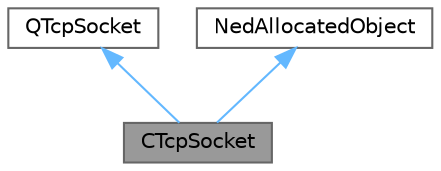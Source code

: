 digraph "CTcpSocket"
{
 // LATEX_PDF_SIZE
  bgcolor="transparent";
  edge [fontname=Helvetica,fontsize=10,labelfontname=Helvetica,labelfontsize=10];
  node [fontname=Helvetica,fontsize=10,shape=box,height=0.2,width=0.4];
  Node1 [id="Node000001",label="CTcpSocket",height=0.2,width=0.4,color="gray40", fillcolor="grey60", style="filled", fontcolor="black",tooltip="The CTcpSocket class tcpsocket客户端类"];
  Node2 -> Node1 [id="edge1_Node000001_Node000002",dir="back",color="steelblue1",style="solid",tooltip=" "];
  Node2 [id="Node000002",label="QTcpSocket",height=0.2,width=0.4,color="gray40", fillcolor="white", style="filled",tooltip=" "];
  Node3 -> Node1 [id="edge2_Node000001_Node000003",dir="back",color="steelblue1",style="solid",tooltip=" "];
  Node3 [id="Node000003",label="NedAllocatedObject",height=0.2,width=0.4,color="gray40", fillcolor="white", style="filled",URL="$class_ned_allocated_object.html",tooltip="提供自定义内存分配和释放功能的基类"];
}
